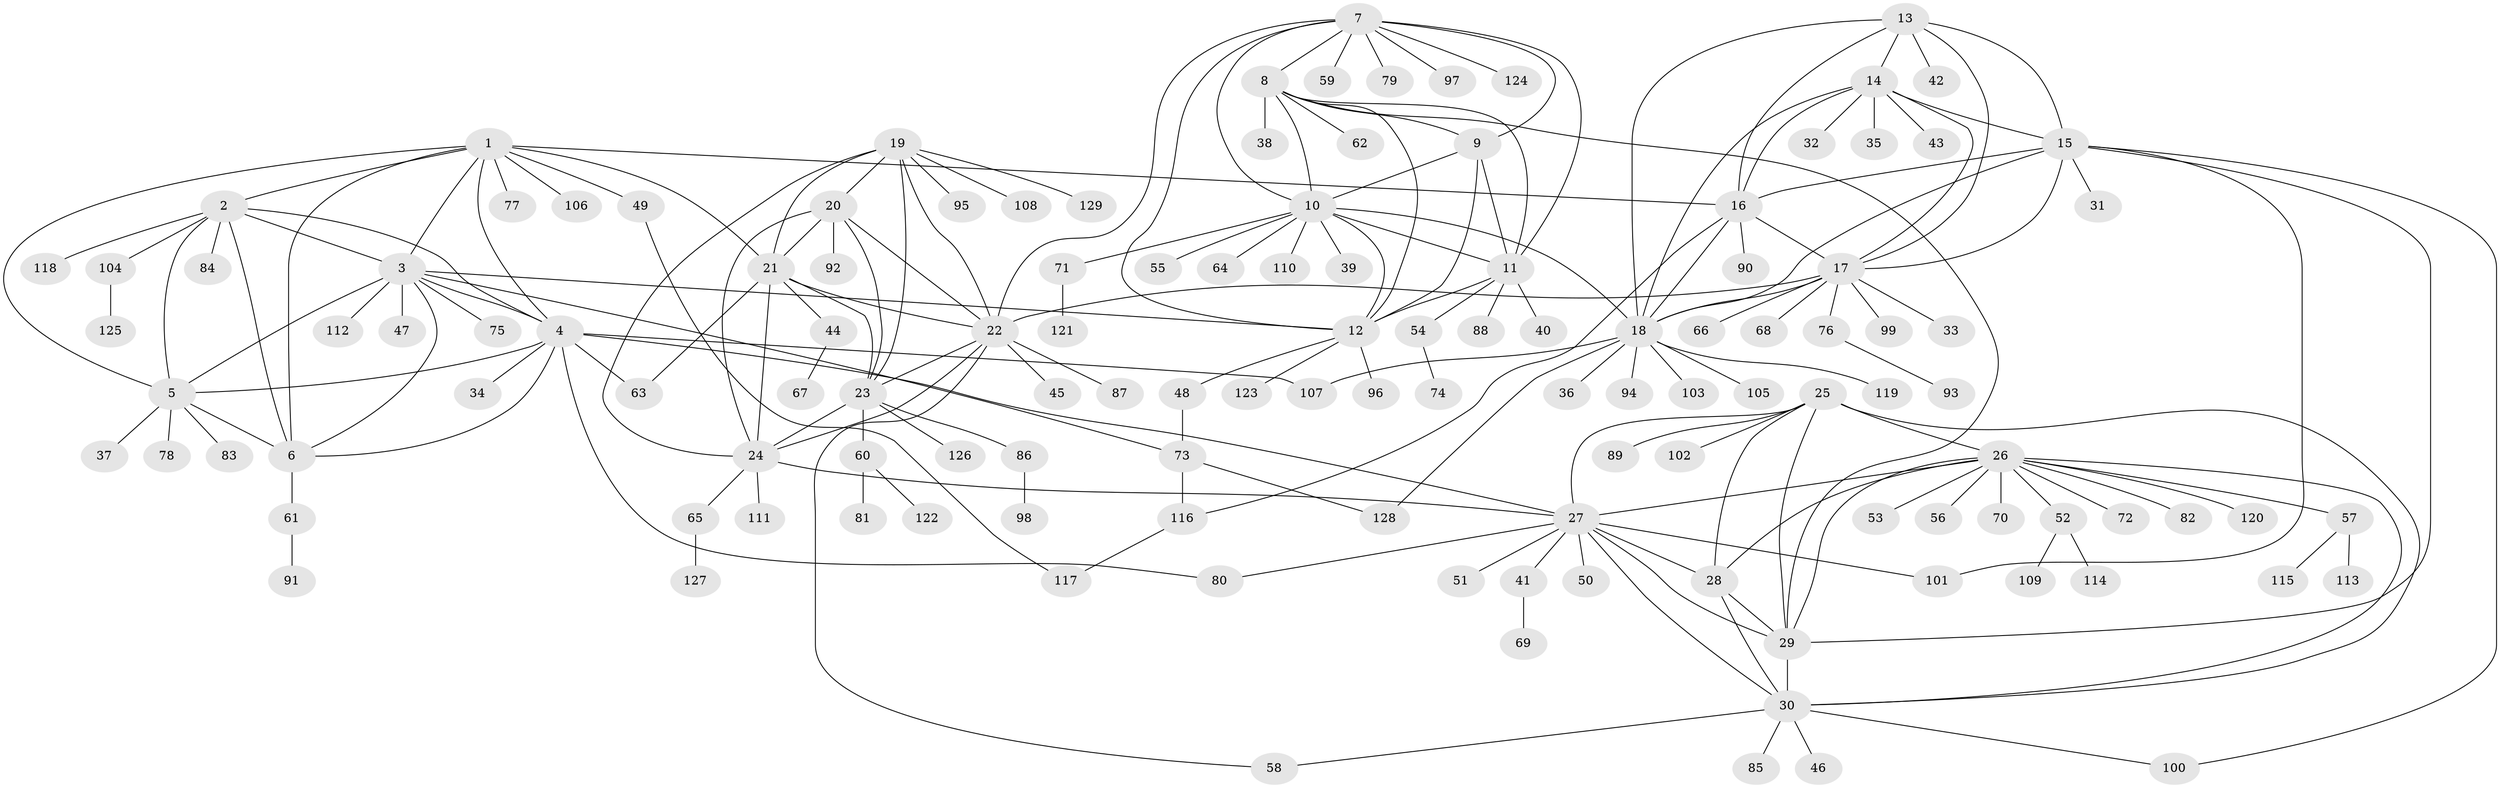 // coarse degree distribution, {8: 0.04950495049504951, 6: 0.0297029702970297, 10: 0.06930693069306931, 9: 0.019801980198019802, 7: 0.0297029702970297, 5: 0.019801980198019802, 11: 0.009900990099009901, 1: 0.6336633663366337, 2: 0.1188118811881188, 3: 0.019801980198019802}
// Generated by graph-tools (version 1.1) at 2025/42/03/06/25 10:42:12]
// undirected, 129 vertices, 194 edges
graph export_dot {
graph [start="1"]
  node [color=gray90,style=filled];
  1;
  2;
  3;
  4;
  5;
  6;
  7;
  8;
  9;
  10;
  11;
  12;
  13;
  14;
  15;
  16;
  17;
  18;
  19;
  20;
  21;
  22;
  23;
  24;
  25;
  26;
  27;
  28;
  29;
  30;
  31;
  32;
  33;
  34;
  35;
  36;
  37;
  38;
  39;
  40;
  41;
  42;
  43;
  44;
  45;
  46;
  47;
  48;
  49;
  50;
  51;
  52;
  53;
  54;
  55;
  56;
  57;
  58;
  59;
  60;
  61;
  62;
  63;
  64;
  65;
  66;
  67;
  68;
  69;
  70;
  71;
  72;
  73;
  74;
  75;
  76;
  77;
  78;
  79;
  80;
  81;
  82;
  83;
  84;
  85;
  86;
  87;
  88;
  89;
  90;
  91;
  92;
  93;
  94;
  95;
  96;
  97;
  98;
  99;
  100;
  101;
  102;
  103;
  104;
  105;
  106;
  107;
  108;
  109;
  110;
  111;
  112;
  113;
  114;
  115;
  116;
  117;
  118;
  119;
  120;
  121;
  122;
  123;
  124;
  125;
  126;
  127;
  128;
  129;
  1 -- 2;
  1 -- 3;
  1 -- 4;
  1 -- 5;
  1 -- 6;
  1 -- 16;
  1 -- 21;
  1 -- 49;
  1 -- 77;
  1 -- 106;
  2 -- 3;
  2 -- 4;
  2 -- 5;
  2 -- 6;
  2 -- 84;
  2 -- 104;
  2 -- 118;
  3 -- 4;
  3 -- 5;
  3 -- 6;
  3 -- 12;
  3 -- 47;
  3 -- 73;
  3 -- 75;
  3 -- 112;
  4 -- 5;
  4 -- 6;
  4 -- 27;
  4 -- 34;
  4 -- 63;
  4 -- 80;
  4 -- 107;
  5 -- 6;
  5 -- 37;
  5 -- 78;
  5 -- 83;
  6 -- 61;
  7 -- 8;
  7 -- 9;
  7 -- 10;
  7 -- 11;
  7 -- 12;
  7 -- 22;
  7 -- 59;
  7 -- 79;
  7 -- 97;
  7 -- 124;
  8 -- 9;
  8 -- 10;
  8 -- 11;
  8 -- 12;
  8 -- 29;
  8 -- 38;
  8 -- 62;
  9 -- 10;
  9 -- 11;
  9 -- 12;
  10 -- 11;
  10 -- 12;
  10 -- 18;
  10 -- 39;
  10 -- 55;
  10 -- 64;
  10 -- 71;
  10 -- 110;
  11 -- 12;
  11 -- 40;
  11 -- 54;
  11 -- 88;
  12 -- 48;
  12 -- 96;
  12 -- 123;
  13 -- 14;
  13 -- 15;
  13 -- 16;
  13 -- 17;
  13 -- 18;
  13 -- 42;
  14 -- 15;
  14 -- 16;
  14 -- 17;
  14 -- 18;
  14 -- 32;
  14 -- 35;
  14 -- 43;
  15 -- 16;
  15 -- 17;
  15 -- 18;
  15 -- 29;
  15 -- 31;
  15 -- 100;
  15 -- 101;
  16 -- 17;
  16 -- 18;
  16 -- 90;
  16 -- 116;
  17 -- 18;
  17 -- 22;
  17 -- 33;
  17 -- 66;
  17 -- 68;
  17 -- 76;
  17 -- 99;
  18 -- 36;
  18 -- 94;
  18 -- 103;
  18 -- 105;
  18 -- 107;
  18 -- 119;
  18 -- 128;
  19 -- 20;
  19 -- 21;
  19 -- 22;
  19 -- 23;
  19 -- 24;
  19 -- 95;
  19 -- 108;
  19 -- 129;
  20 -- 21;
  20 -- 22;
  20 -- 23;
  20 -- 24;
  20 -- 92;
  21 -- 22;
  21 -- 23;
  21 -- 24;
  21 -- 44;
  21 -- 63;
  22 -- 23;
  22 -- 24;
  22 -- 45;
  22 -- 58;
  22 -- 87;
  23 -- 24;
  23 -- 60;
  23 -- 86;
  23 -- 126;
  24 -- 27;
  24 -- 65;
  24 -- 111;
  25 -- 26;
  25 -- 27;
  25 -- 28;
  25 -- 29;
  25 -- 30;
  25 -- 89;
  25 -- 102;
  26 -- 27;
  26 -- 28;
  26 -- 29;
  26 -- 30;
  26 -- 52;
  26 -- 53;
  26 -- 56;
  26 -- 57;
  26 -- 70;
  26 -- 72;
  26 -- 82;
  26 -- 120;
  27 -- 28;
  27 -- 29;
  27 -- 30;
  27 -- 41;
  27 -- 50;
  27 -- 51;
  27 -- 80;
  27 -- 101;
  28 -- 29;
  28 -- 30;
  29 -- 30;
  30 -- 46;
  30 -- 58;
  30 -- 85;
  30 -- 100;
  41 -- 69;
  44 -- 67;
  48 -- 73;
  49 -- 117;
  52 -- 109;
  52 -- 114;
  54 -- 74;
  57 -- 113;
  57 -- 115;
  60 -- 81;
  60 -- 122;
  61 -- 91;
  65 -- 127;
  71 -- 121;
  73 -- 116;
  73 -- 128;
  76 -- 93;
  86 -- 98;
  104 -- 125;
  116 -- 117;
}
